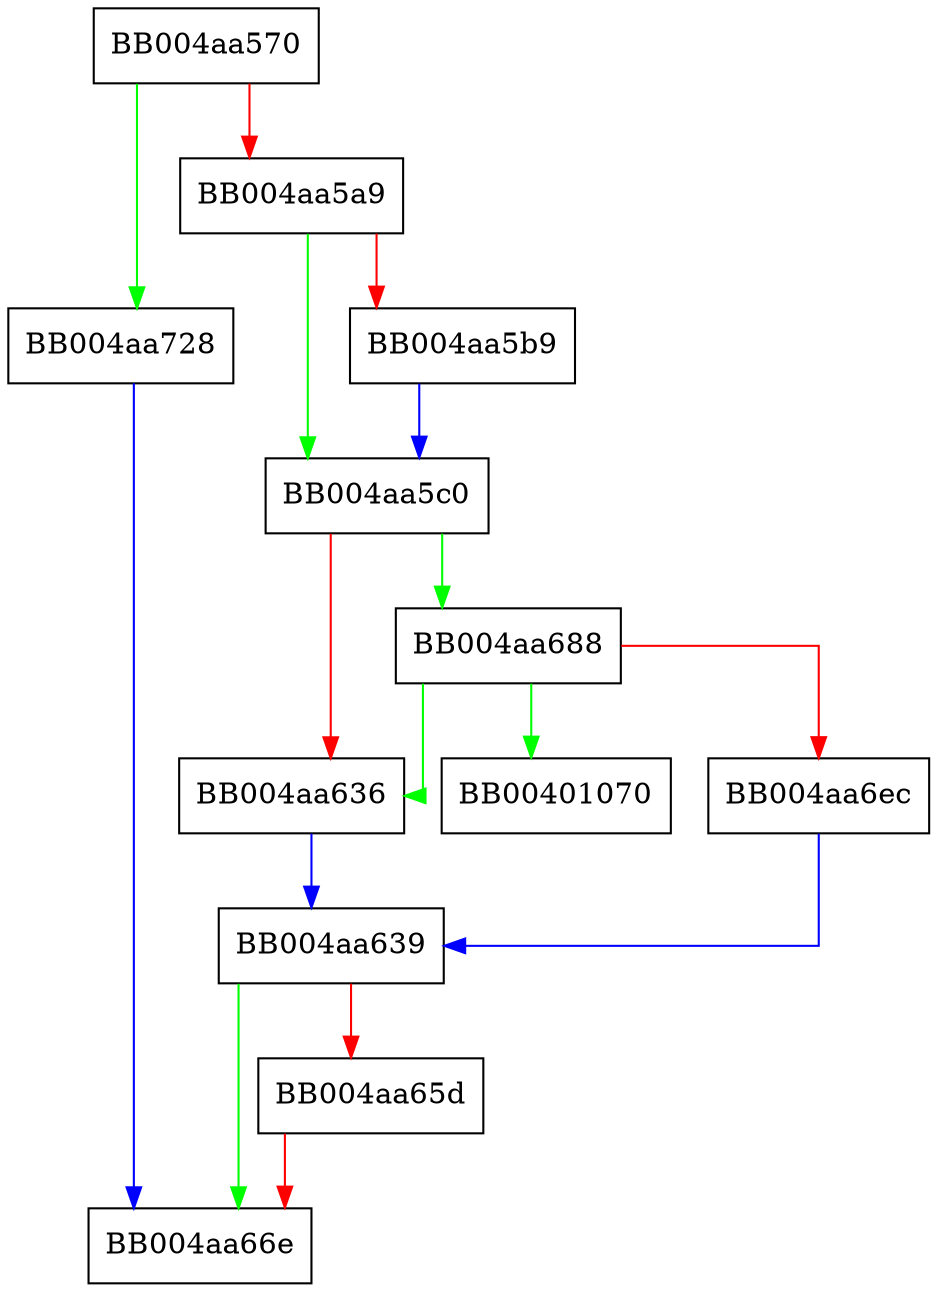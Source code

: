 digraph tls13_update_key {
  node [shape="box"];
  graph [splines=ortho];
  BB004aa570 -> BB004aa728 [color="green"];
  BB004aa570 -> BB004aa5a9 [color="red"];
  BB004aa5a9 -> BB004aa5c0 [color="green"];
  BB004aa5a9 -> BB004aa5b9 [color="red"];
  BB004aa5b9 -> BB004aa5c0 [color="blue"];
  BB004aa5c0 -> BB004aa688 [color="green"];
  BB004aa5c0 -> BB004aa636 [color="red"];
  BB004aa636 -> BB004aa639 [color="blue"];
  BB004aa639 -> BB004aa66e [color="green"];
  BB004aa639 -> BB004aa65d [color="red"];
  BB004aa65d -> BB004aa66e [color="red"];
  BB004aa688 -> BB00401070 [color="green"];
  BB004aa688 -> BB004aa636 [color="green"];
  BB004aa688 -> BB004aa6ec [color="red"];
  BB004aa6ec -> BB004aa639 [color="blue"];
  BB004aa728 -> BB004aa66e [color="blue"];
}